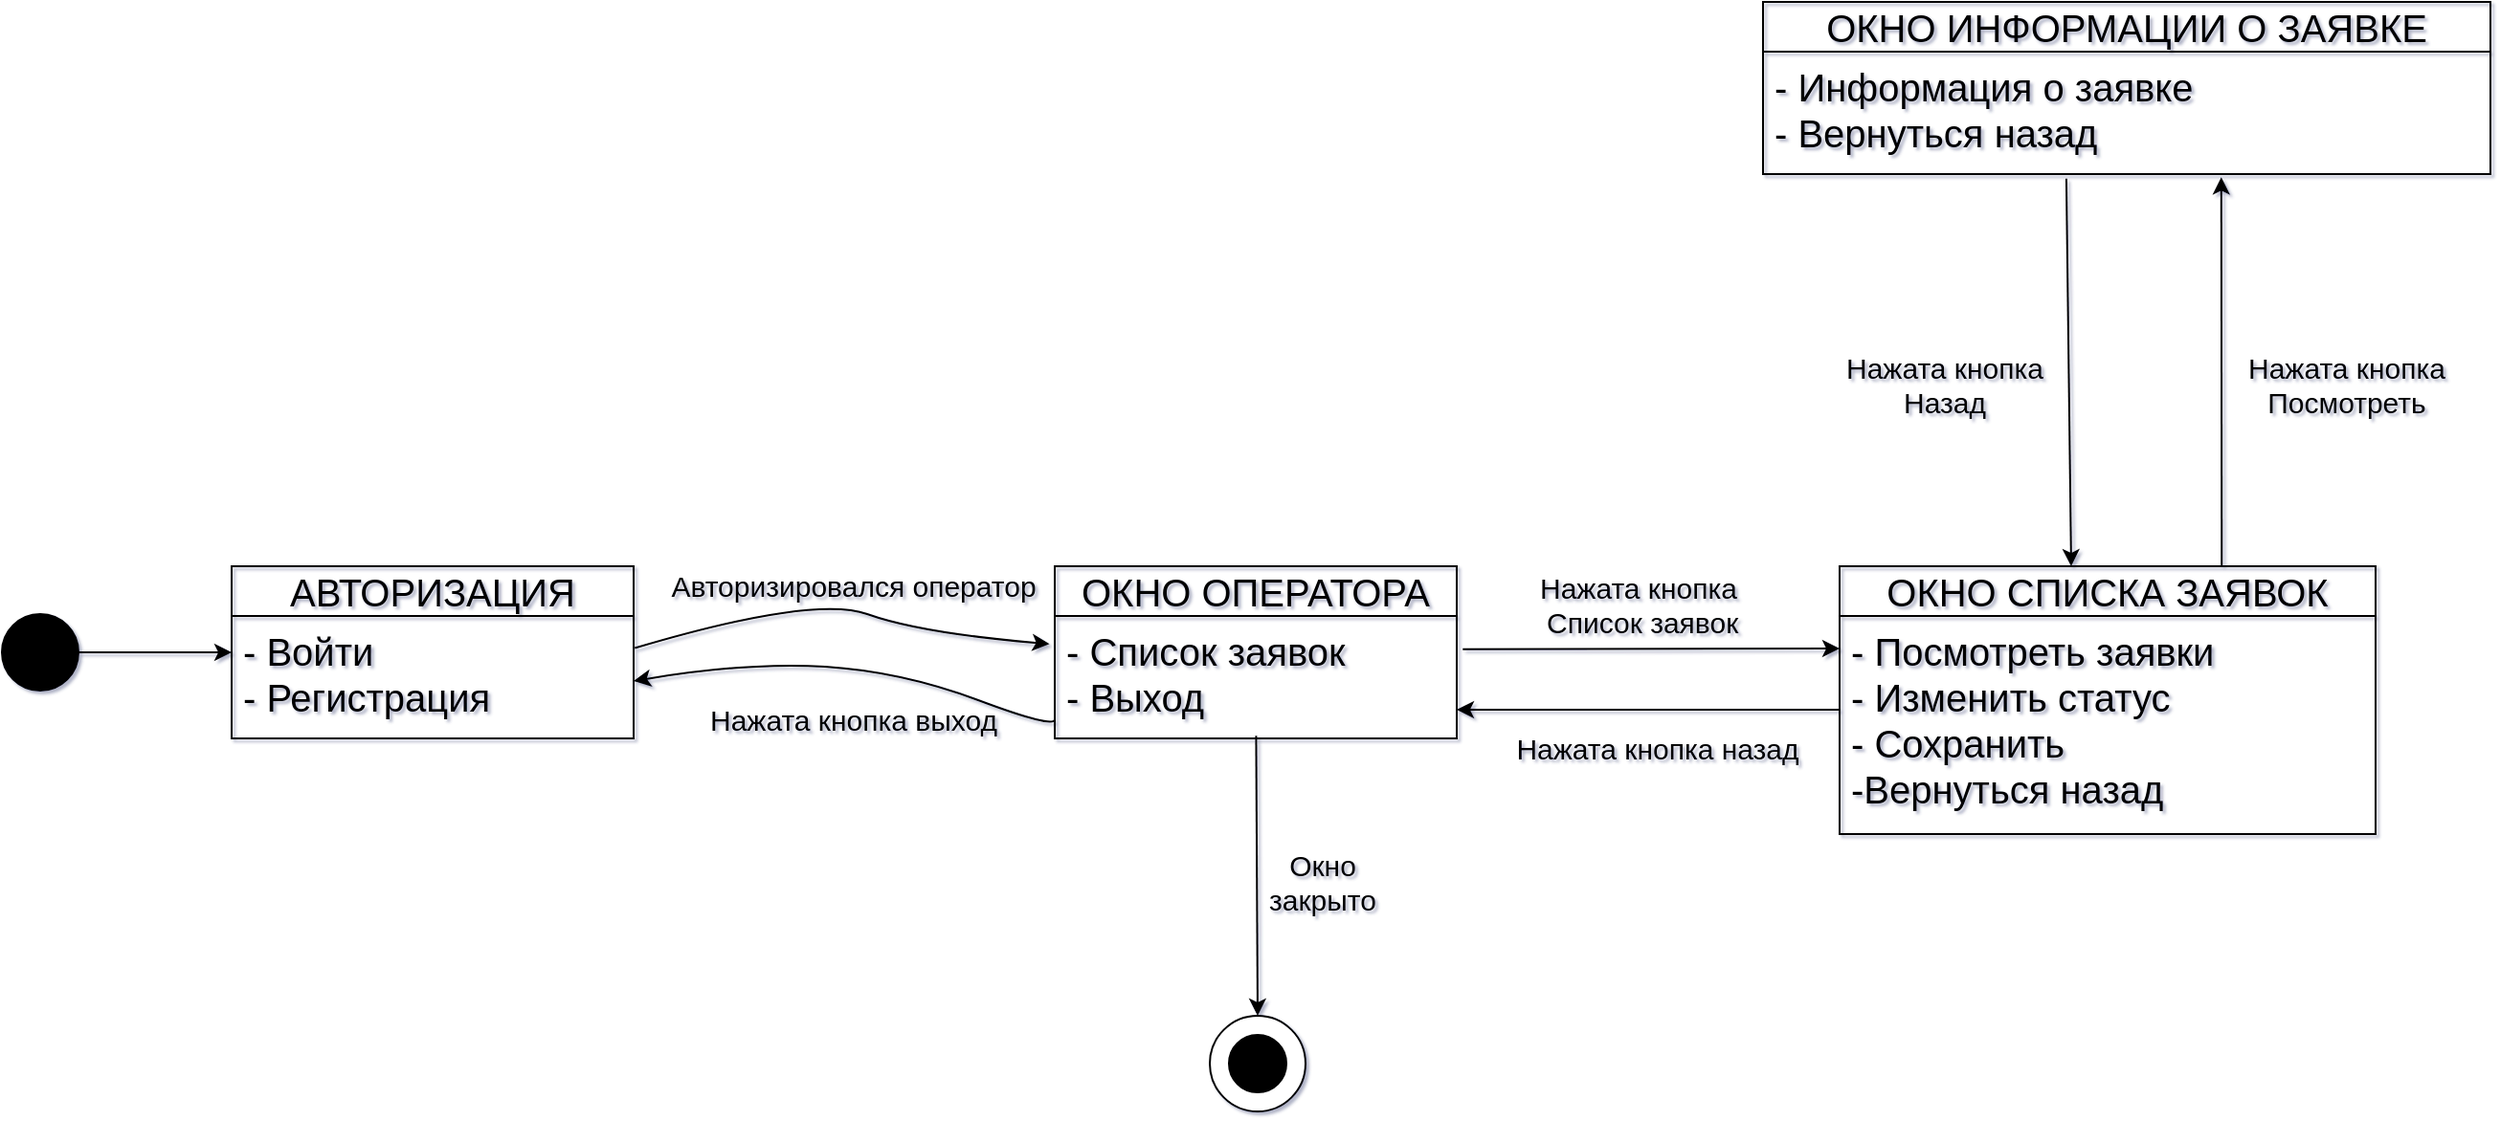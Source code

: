 <mxfile version="22.1.2" type="device">
  <diagram name="Страница — 1" id="nFjXstA0O0MtBKJBe1p9">
    <mxGraphModel dx="983" dy="2923" grid="1" gridSize="10" guides="1" tooltips="1" connect="1" arrows="1" fold="1" page="1" pageScale="1" pageWidth="827" pageHeight="1169" math="0" shadow="1">
      <root>
        <mxCell id="0" />
        <mxCell id="1" parent="0" />
        <mxCell id="C_GbPCmIy_xTi42q_sb_-1" value="" style="ellipse;whiteSpace=wrap;html=1;fillColor=#000000;" vertex="1" parent="1">
          <mxGeometry x="40" y="200" width="40" height="40" as="geometry" />
        </mxCell>
        <mxCell id="C_GbPCmIy_xTi42q_sb_-2" value="" style="endArrow=classic;html=1;rounded=0;exitX=1;exitY=0.5;exitDx=0;exitDy=0;" edge="1" parent="1" source="C_GbPCmIy_xTi42q_sb_-1">
          <mxGeometry width="50" height="50" relative="1" as="geometry">
            <mxPoint x="280" y="400" as="sourcePoint" />
            <mxPoint x="160.0" y="220" as="targetPoint" />
          </mxGeometry>
        </mxCell>
        <mxCell id="C_GbPCmIy_xTi42q_sb_-3" value="&lt;font style=&quot;font-size: 20px;&quot;&gt;АВТОРИЗАЦИЯ&lt;/font&gt;" style="swimlane;fontStyle=0;childLayout=stackLayout;horizontal=1;startSize=26;fillColor=none;horizontalStack=0;resizeParent=1;resizeParentMax=0;resizeLast=0;collapsible=1;marginBottom=0;whiteSpace=wrap;html=1;" vertex="1" parent="1">
          <mxGeometry x="160" y="175" width="210" height="90" as="geometry">
            <mxRectangle x="160" y="188" width="190" height="40" as="alternateBounds" />
          </mxGeometry>
        </mxCell>
        <mxCell id="C_GbPCmIy_xTi42q_sb_-4" value="&lt;font style=&quot;font-size: 20px;&quot;&gt;- Войти&lt;br&gt;- Регистрация&lt;br&gt;&lt;/font&gt;" style="text;strokeColor=none;fillColor=none;align=left;verticalAlign=top;spacingLeft=4;spacingRight=4;overflow=hidden;rotatable=0;points=[[0,0.5],[1,0.5]];portConstraint=eastwest;whiteSpace=wrap;html=1;" vertex="1" parent="C_GbPCmIy_xTi42q_sb_-3">
          <mxGeometry y="26" width="210" height="64" as="geometry" />
        </mxCell>
        <mxCell id="C_GbPCmIy_xTi42q_sb_-5" value="&lt;font style=&quot;font-size: 20px;&quot;&gt;ОКНО ОПЕРАТОРА&lt;/font&gt;" style="swimlane;fontStyle=0;childLayout=stackLayout;horizontal=1;startSize=26;fillColor=none;horizontalStack=0;resizeParent=1;resizeParentMax=0;resizeLast=0;collapsible=1;marginBottom=0;whiteSpace=wrap;html=1;" vertex="1" parent="1">
          <mxGeometry x="590" y="175" width="210" height="90" as="geometry">
            <mxRectangle x="160" y="188" width="190" height="40" as="alternateBounds" />
          </mxGeometry>
        </mxCell>
        <mxCell id="C_GbPCmIy_xTi42q_sb_-6" value="&lt;font style=&quot;font-size: 20px;&quot;&gt;- Список заявок&lt;br&gt;- Выход&lt;br&gt;&lt;/font&gt;" style="text;strokeColor=none;fillColor=none;align=left;verticalAlign=top;spacingLeft=4;spacingRight=4;overflow=hidden;rotatable=0;points=[[0,0.5],[1,0.5]];portConstraint=eastwest;whiteSpace=wrap;html=1;" vertex="1" parent="C_GbPCmIy_xTi42q_sb_-5">
          <mxGeometry y="26" width="210" height="64" as="geometry" />
        </mxCell>
        <mxCell id="C_GbPCmIy_xTi42q_sb_-7" value="&lt;font style=&quot;font-size: 15px;&quot;&gt;Авторизировался оператор&lt;/font&gt;" style="text;html=1;strokeColor=none;fillColor=none;align=center;verticalAlign=middle;whiteSpace=wrap;rounded=0;" vertex="1" parent="1">
          <mxGeometry x="380" y="165" width="210" height="40" as="geometry" />
        </mxCell>
        <mxCell id="C_GbPCmIy_xTi42q_sb_-8" value="&lt;font style=&quot;font-size: 15px;&quot;&gt;Нажата кнопка выход&lt;/font&gt;" style="text;html=1;strokeColor=none;fillColor=none;align=center;verticalAlign=middle;whiteSpace=wrap;rounded=0;" vertex="1" parent="1">
          <mxGeometry x="380" y="235" width="210" height="40" as="geometry" />
        </mxCell>
        <mxCell id="C_GbPCmIy_xTi42q_sb_-9" value="" style="curved=1;endArrow=classic;html=1;rounded=0;exitX=1;exitY=0.5;exitDx=0;exitDy=0;" edge="1" parent="1" source="C_GbPCmIy_xTi42q_sb_-8">
          <mxGeometry width="50" height="50" relative="1" as="geometry">
            <mxPoint x="610" y="330" as="sourcePoint" />
            <mxPoint x="370" y="235" as="targetPoint" />
            <Array as="points">
              <mxPoint x="590" y="260" />
              <mxPoint x="510" y="230" />
              <mxPoint x="430" y="225" />
            </Array>
          </mxGeometry>
        </mxCell>
        <mxCell id="C_GbPCmIy_xTi42q_sb_-11" value="" style="curved=1;endArrow=classic;html=1;rounded=0;exitX=1.003;exitY=0.262;exitDx=0;exitDy=0;exitPerimeter=0;entryX=-0.013;entryY=0.228;entryDx=0;entryDy=0;entryPerimeter=0;" edge="1" parent="1" source="C_GbPCmIy_xTi42q_sb_-4" target="C_GbPCmIy_xTi42q_sb_-6">
          <mxGeometry width="50" height="50" relative="1" as="geometry">
            <mxPoint x="414" y="175" as="sourcePoint" />
            <mxPoint x="580" y="218" as="targetPoint" />
            <Array as="points">
              <mxPoint x="464" y="190" />
              <mxPoint x="520" y="210" />
            </Array>
          </mxGeometry>
        </mxCell>
        <mxCell id="C_GbPCmIy_xTi42q_sb_-12" value="&lt;font style=&quot;font-size: 20px;&quot;&gt;ОКНО СПИСКА ЗАЯВОК&lt;/font&gt;" style="swimlane;fontStyle=0;childLayout=stackLayout;horizontal=1;startSize=26;fillColor=none;horizontalStack=0;resizeParent=1;resizeParentMax=0;resizeLast=0;collapsible=1;marginBottom=0;whiteSpace=wrap;html=1;" vertex="1" parent="1">
          <mxGeometry x="1000" y="175" width="280" height="140" as="geometry">
            <mxRectangle x="160" y="188" width="190" height="40" as="alternateBounds" />
          </mxGeometry>
        </mxCell>
        <mxCell id="C_GbPCmIy_xTi42q_sb_-13" value="&lt;font style=&quot;font-size: 20px;&quot;&gt;- Посмотреть заявки&lt;br&gt;- Изменить статус&lt;br&gt;- Сохранить&lt;br&gt;-Вернуться назад&lt;br&gt;&lt;/font&gt;" style="text;strokeColor=none;fillColor=none;align=left;verticalAlign=top;spacingLeft=4;spacingRight=4;overflow=hidden;rotatable=0;points=[[0,0.5],[1,0.5]];portConstraint=eastwest;whiteSpace=wrap;html=1;" vertex="1" parent="C_GbPCmIy_xTi42q_sb_-12">
          <mxGeometry y="26" width="280" height="114" as="geometry" />
        </mxCell>
        <mxCell id="C_GbPCmIy_xTi42q_sb_-15" value="" style="endArrow=none;html=1;rounded=0;entryX=1.015;entryY=0.272;entryDx=0;entryDy=0;entryPerimeter=0;endFill=0;startArrow=classic;startFill=1;" edge="1" parent="1" target="C_GbPCmIy_xTi42q_sb_-6">
          <mxGeometry width="50" height="50" relative="1" as="geometry">
            <mxPoint x="1000" y="218" as="sourcePoint" />
            <mxPoint x="1070" y="290" as="targetPoint" />
          </mxGeometry>
        </mxCell>
        <mxCell id="C_GbPCmIy_xTi42q_sb_-16" value="" style="endArrow=none;html=1;rounded=0;endFill=0;startArrow=classic;startFill=1;" edge="1" parent="1">
          <mxGeometry width="50" height="50" relative="1" as="geometry">
            <mxPoint x="800" y="250" as="sourcePoint" />
            <mxPoint x="1000" y="250" as="targetPoint" />
          </mxGeometry>
        </mxCell>
        <mxCell id="C_GbPCmIy_xTi42q_sb_-18" value="&lt;font style=&quot;font-size: 15px;&quot;&gt;Нажата кнопка назад&lt;/font&gt;" style="text;html=1;strokeColor=none;fillColor=none;align=center;verticalAlign=middle;whiteSpace=wrap;rounded=0;" vertex="1" parent="1">
          <mxGeometry x="800" y="250" width="210" height="40" as="geometry" />
        </mxCell>
        <mxCell id="C_GbPCmIy_xTi42q_sb_-19" value="&lt;font style=&quot;font-size: 15px;&quot;&gt;Нажата кнопка&lt;br&gt;&amp;nbsp;Список заявок&lt;/font&gt;" style="text;html=1;strokeColor=none;fillColor=none;align=center;verticalAlign=middle;whiteSpace=wrap;rounded=0;" vertex="1" parent="1">
          <mxGeometry x="790" y="175" width="210" height="40" as="geometry" />
        </mxCell>
        <mxCell id="C_GbPCmIy_xTi42q_sb_-20" value="&lt;font style=&quot;font-size: 20px;&quot;&gt;ОКНО ИНФОРМАЦИИ О ЗАЯВКЕ&lt;br&gt;&lt;/font&gt;" style="swimlane;fontStyle=0;childLayout=stackLayout;horizontal=1;startSize=26;fillColor=none;horizontalStack=0;resizeParent=1;resizeParentMax=0;resizeLast=0;collapsible=1;marginBottom=0;whiteSpace=wrap;html=1;" vertex="1" parent="1">
          <mxGeometry x="960" y="-120" width="380" height="90" as="geometry">
            <mxRectangle x="160" y="188" width="190" height="40" as="alternateBounds" />
          </mxGeometry>
        </mxCell>
        <mxCell id="C_GbPCmIy_xTi42q_sb_-21" value="&lt;font style=&quot;font-size: 20px;&quot;&gt;- Информация о заявке&lt;br&gt;- Вернуться назад&lt;br&gt;&lt;/font&gt;" style="text;strokeColor=none;fillColor=none;align=left;verticalAlign=top;spacingLeft=4;spacingRight=4;overflow=hidden;rotatable=0;points=[[0,0.5],[1,0.5]];portConstraint=eastwest;whiteSpace=wrap;html=1;" vertex="1" parent="C_GbPCmIy_xTi42q_sb_-20">
          <mxGeometry y="26" width="380" height="64" as="geometry" />
        </mxCell>
        <mxCell id="C_GbPCmIy_xTi42q_sb_-23" value="" style="endArrow=classic;html=1;rounded=0;exitX=0.713;exitY=0.004;exitDx=0;exitDy=0;exitPerimeter=0;entryX=0.63;entryY=1.026;entryDx=0;entryDy=0;entryPerimeter=0;" edge="1" parent="1" source="C_GbPCmIy_xTi42q_sb_-12" target="C_GbPCmIy_xTi42q_sb_-21">
          <mxGeometry width="50" height="50" relative="1" as="geometry">
            <mxPoint x="1160" y="320" as="sourcePoint" />
            <mxPoint x="1210" y="270" as="targetPoint" />
          </mxGeometry>
        </mxCell>
        <mxCell id="C_GbPCmIy_xTi42q_sb_-25" value="" style="endArrow=none;html=1;rounded=0;exitX=0.713;exitY=0.004;exitDx=0;exitDy=0;exitPerimeter=0;entryX=0.417;entryY=1.038;entryDx=0;entryDy=0;entryPerimeter=0;endFill=0;startArrow=classic;startFill=1;" edge="1" parent="1" target="C_GbPCmIy_xTi42q_sb_-21">
          <mxGeometry width="50" height="50" relative="1" as="geometry">
            <mxPoint x="1121" y="175" as="sourcePoint" />
            <mxPoint x="1120" y="1" as="targetPoint" />
          </mxGeometry>
        </mxCell>
        <mxCell id="C_GbPCmIy_xTi42q_sb_-26" value="&lt;font style=&quot;font-size: 15px;&quot;&gt;Нажата кнопка &lt;br&gt;Посмотреть&lt;/font&gt;" style="text;html=1;strokeColor=none;fillColor=none;align=center;verticalAlign=middle;whiteSpace=wrap;rounded=0;" vertex="1" parent="1">
          <mxGeometry x="1200" y="60" width="130" height="40" as="geometry" />
        </mxCell>
        <mxCell id="C_GbPCmIy_xTi42q_sb_-28" value="&lt;font style=&quot;font-size: 15px;&quot;&gt;Нажата кнопка &lt;br&gt;Назад&lt;/font&gt;" style="text;html=1;strokeColor=none;fillColor=none;align=center;verticalAlign=middle;whiteSpace=wrap;rounded=0;" vertex="1" parent="1">
          <mxGeometry x="990" y="60" width="130" height="40" as="geometry" />
        </mxCell>
        <mxCell id="C_GbPCmIy_xTi42q_sb_-29" value="" style="ellipse;whiteSpace=wrap;html=1;" vertex="1" parent="1">
          <mxGeometry x="671" y="410" width="50" height="50" as="geometry" />
        </mxCell>
        <mxCell id="C_GbPCmIy_xTi42q_sb_-30" value="" style="ellipse;whiteSpace=wrap;html=1;fillColor=#000000;" vertex="1" parent="1">
          <mxGeometry x="681" y="420" width="30" height="30" as="geometry" />
        </mxCell>
        <mxCell id="C_GbPCmIy_xTi42q_sb_-31" value="&lt;span style=&quot;font-size: 15px;&quot;&gt;Окно&lt;br&gt;закрыто&lt;/span&gt;" style="text;html=1;strokeColor=none;fillColor=none;align=center;verticalAlign=middle;whiteSpace=wrap;rounded=0;" vertex="1" parent="1">
          <mxGeometry x="690" y="320" width="80" height="40" as="geometry" />
        </mxCell>
        <mxCell id="C_GbPCmIy_xTi42q_sb_-32" value="" style="endArrow=classic;html=1;rounded=0;exitX=0.501;exitY=0.978;exitDx=0;exitDy=0;exitPerimeter=0;entryX=0.5;entryY=0;entryDx=0;entryDy=0;" edge="1" parent="1" source="C_GbPCmIy_xTi42q_sb_-6" target="C_GbPCmIy_xTi42q_sb_-29">
          <mxGeometry width="50" height="50" relative="1" as="geometry">
            <mxPoint x="660" y="420" as="sourcePoint" />
            <mxPoint x="710" y="370" as="targetPoint" />
          </mxGeometry>
        </mxCell>
      </root>
    </mxGraphModel>
  </diagram>
</mxfile>
